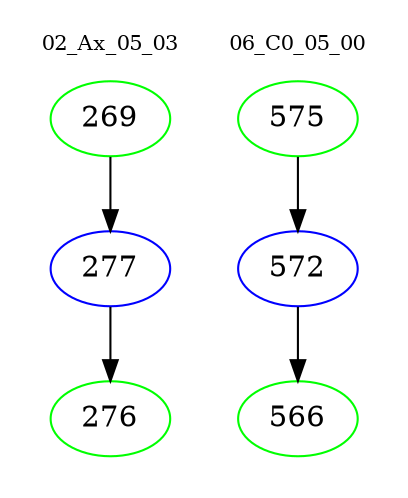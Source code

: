 digraph{
subgraph cluster_0 {
color = white
label = "02_Ax_05_03";
fontsize=10;
T0_269 [label="269", color="green"]
T0_269 -> T0_277 [color="black"]
T0_277 [label="277", color="blue"]
T0_277 -> T0_276 [color="black"]
T0_276 [label="276", color="green"]
}
subgraph cluster_1 {
color = white
label = "06_C0_05_00";
fontsize=10;
T1_575 [label="575", color="green"]
T1_575 -> T1_572 [color="black"]
T1_572 [label="572", color="blue"]
T1_572 -> T1_566 [color="black"]
T1_566 [label="566", color="green"]
}
}
